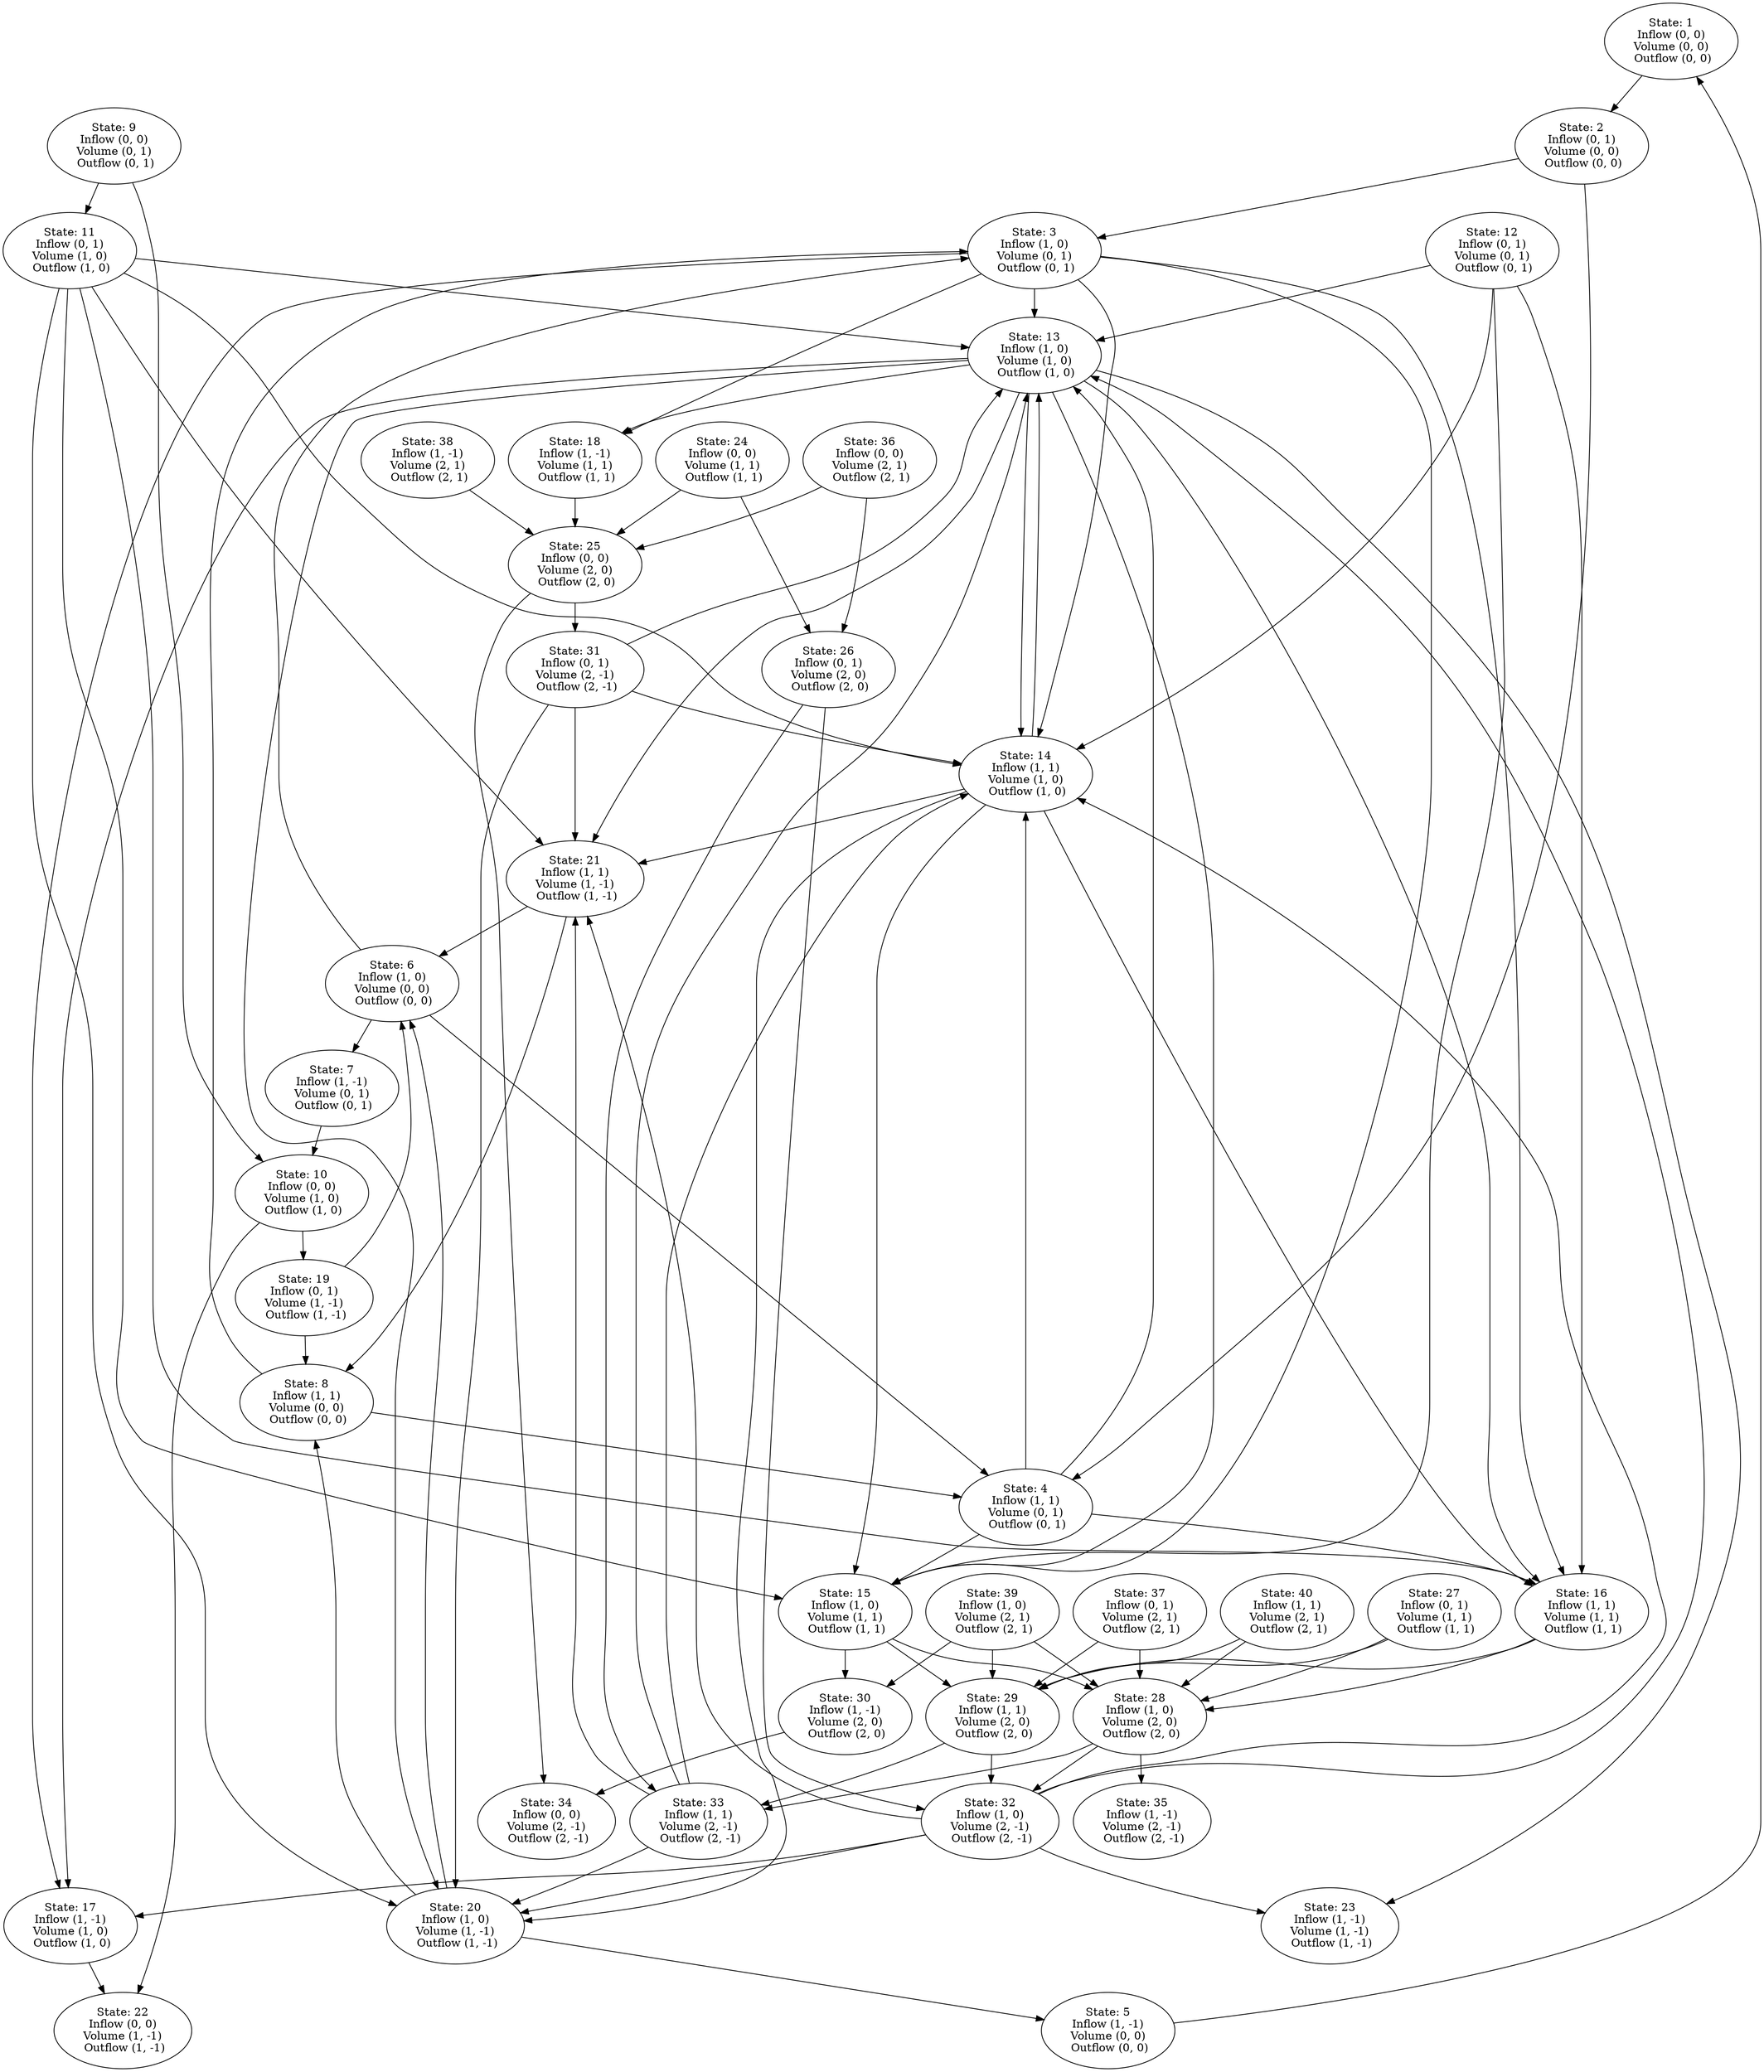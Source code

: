 // The container system
digraph {
	1 [label="State: 1
Inflow (0, 0)
Volume (0, 0)
 Outflow (0, 0)"]
	1 -> 2
	2 [label="State: 2
Inflow (0, 1)
Volume (0, 0)
 Outflow (0, 0)"]
	2 -> 3
	2 -> 4
	3 [label="State: 3
Inflow (1, 0)
Volume (0, 1)
 Outflow (0, 1)"]
	3 -> 17
	3 -> 13
	3 -> 14
	3 -> 18
	3 -> 15
	3 -> 16
	4 [label="State: 4
Inflow (1, 1)
Volume (0, 1)
 Outflow (0, 1)"]
	4 -> 13
	4 -> 14
	4 -> 15
	4 -> 16
	5 [label="State: 5
Inflow (1, -1)
Volume (0, 0)
 Outflow (0, 0)"]
	5 -> 1
	6 [label="State: 6
Inflow (1, 0)
Volume (0, 0)
 Outflow (0, 0)"]
	6 -> 7
	6 -> 3
	6 -> 4
	7 [label="State: 7
Inflow (1, -1)
Volume (0, 1)
 Outflow (0, 1)"]
	7 -> 10
	8 [label="State: 8
Inflow (1, 1)
Volume (0, 0)
 Outflow (0, 0)"]
	8 -> 3
	8 -> 4
	9 [label="State: 9
Inflow (0, 0)
Volume (0, 1)
 Outflow (0, 1)"]
	9 -> 10
	9 -> 11
	10 [label="State: 10
Inflow (0, 0)
Volume (1, 0)
 Outflow (1, 0)"]
	10 -> 22
	10 -> 19
	11 [label="State: 11
Inflow (0, 1)
Volume (1, 0)
 Outflow (1, 0)"]
	11 -> 20
	11 -> 21
	11 -> 13
	11 -> 14
	11 -> 15
	11 -> 16
	12 [label="State: 12
Inflow (0, 1)
Volume (0, 1)
 Outflow (0, 1)"]
	12 -> 13
	12 -> 14
	12 -> 15
	12 -> 16
	13 [label="State: 13
Inflow (1, 0)
Volume (1, 0)
 Outflow (1, 0)"]
	13 -> 23
	13 -> 20
	13 -> 21
	13 -> 17
	13 -> 14
	13 -> 18
	13 -> 15
	13 -> 16
	14 [label="State: 14
Inflow (1, 1)
Volume (1, 0)
 Outflow (1, 0)"]
	14 -> 20
	14 -> 21
	14 -> 13
	14 -> 15
	14 -> 16
	15 [label="State: 15
Inflow (1, 0)
Volume (1, 1)
 Outflow (1, 1)"]
	15 -> 30
	15 -> 28
	15 -> 29
	16 [label="State: 16
Inflow (1, 1)
Volume (1, 1)
 Outflow (1, 1)"]
	16 -> 28
	16 -> 29
	17 [label="State: 17
Inflow (1, -1)
Volume (1, 0)
 Outflow (1, 0)"]
	17 -> 22
	18 [label="State: 18
Inflow (1, -1)
Volume (1, 1)
 Outflow (1, 1)"]
	18 -> 25
	19 [label="State: 19
Inflow (0, 1)
Volume (1, -1)
 Outflow (1, -1)"]
	19 -> 6
	19 -> 8
	20 [label="State: 20
Inflow (1, 0)
Volume (1, -1)
 Outflow (1, -1)"]
	20 -> 5
	20 -> 6
	20 -> 8
	21 [label="State: 21
Inflow (1, 1)
Volume (1, -1)
 Outflow (1, -1)"]
	21 -> 6
	21 -> 8
	22 [label="State: 22
Inflow (0, 0)
Volume (1, -1)
 Outflow (1, -1)"]
	23 [label="State: 23
Inflow (1, -1)
Volume (1, -1)
 Outflow (1, -1)"]
	24 [label="State: 24
Inflow (0, 0)
Volume (1, 1)
 Outflow (1, 1)"]
	24 -> 25
	24 -> 26
	25 [label="State: 25
Inflow (0, 0)
Volume (2, 0)
 Outflow (2, 0)"]
	25 -> 34
	25 -> 31
	26 [label="State: 26
Inflow (0, 1)
Volume (2, 0)
 Outflow (2, 0)"]
	26 -> 32
	26 -> 33
	27 [label="State: 27
Inflow (0, 1)
Volume (1, 1)
 Outflow (1, 1)"]
	27 -> 28
	27 -> 29
	28 [label="State: 28
Inflow (1, 0)
Volume (2, 0)
 Outflow (2, 0)"]
	28 -> 35
	28 -> 32
	28 -> 33
	29 [label="State: 29
Inflow (1, 1)
Volume (2, 0)
 Outflow (2, 0)"]
	29 -> 32
	29 -> 33
	30 [label="State: 30
Inflow (1, -1)
Volume (2, 0)
 Outflow (2, 0)"]
	30 -> 34
	31 [label="State: 31
Inflow (0, 1)
Volume (2, -1)
 Outflow (2, -1)"]
	31 -> 20
	31 -> 21
	31 -> 13
	31 -> 14
	32 [label="State: 32
Inflow (1, 0)
Volume (2, -1)
 Outflow (2, -1)"]
	32 -> 23
	32 -> 20
	32 -> 21
	32 -> 17
	32 -> 13
	32 -> 14
	33 [label="State: 33
Inflow (1, 1)
Volume (2, -1)
 Outflow (2, -1)"]
	33 -> 20
	33 -> 21
	33 -> 13
	33 -> 14
	34 [label="State: 34
Inflow (0, 0)
Volume (2, -1)
 Outflow (2, -1)"]
	35 [label="State: 35
Inflow (1, -1)
Volume (2, -1)
 Outflow (2, -1)"]
	36 [label="State: 36
Inflow (0, 0)
Volume (2, 1)
 Outflow (2, 1)"]
	36 -> 25
	36 -> 26
	37 [label="State: 37
Inflow (0, 1)
Volume (2, 1)
 Outflow (2, 1)"]
	37 -> 28
	37 -> 29
	38 [label="State: 38
Inflow (1, -1)
Volume (2, 1)
 Outflow (2, 1)"]
	38 -> 25
	39 [label="State: 39
Inflow (1, 0)
Volume (2, 1)
 Outflow (2, 1)"]
	39 -> 30
	39 -> 28
	39 -> 29
	40 [label="State: 40
Inflow (1, 1)
Volume (2, 1)
 Outflow (2, 1)"]
	40 -> 28
	40 -> 29
}
